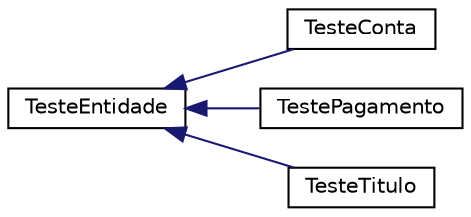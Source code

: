 digraph "Graphical Class Hierarchy"
{
 // LATEX_PDF_SIZE
  edge [fontname="Helvetica",fontsize="10",labelfontname="Helvetica",labelfontsize="10"];
  node [fontname="Helvetica",fontsize="10",shape=record];
  rankdir="LR";
  Node0 [label="TesteEntidade",height=0.2,width=0.4,color="black", fillcolor="white", style="filled",URL="$classTesteEntidade.html",tooltip="Classe abstrata que representa um teste de entidade generico."];
  Node0 -> Node1 [dir="back",color="midnightblue",fontsize="10",style="solid",fontname="Helvetica"];
  Node1 [label="TesteConta",height=0.2,width=0.4,color="black", fillcolor="white", style="filled",URL="$classTesteConta.html",tooltip="Classe para testar a entidade Conta."];
  Node0 -> Node2 [dir="back",color="midnightblue",fontsize="10",style="solid",fontname="Helvetica"];
  Node2 [label="TestePagamento",height=0.2,width=0.4,color="black", fillcolor="white", style="filled",URL="$classTestePagamento.html",tooltip="Classe para testar a entidade Pagamento."];
  Node0 -> Node3 [dir="back",color="midnightblue",fontsize="10",style="solid",fontname="Helvetica"];
  Node3 [label="TesteTitulo",height=0.2,width=0.4,color="black", fillcolor="white", style="filled",URL="$classTesteTitulo.html",tooltip="Classe para testar a entidade Titulo."];
}
